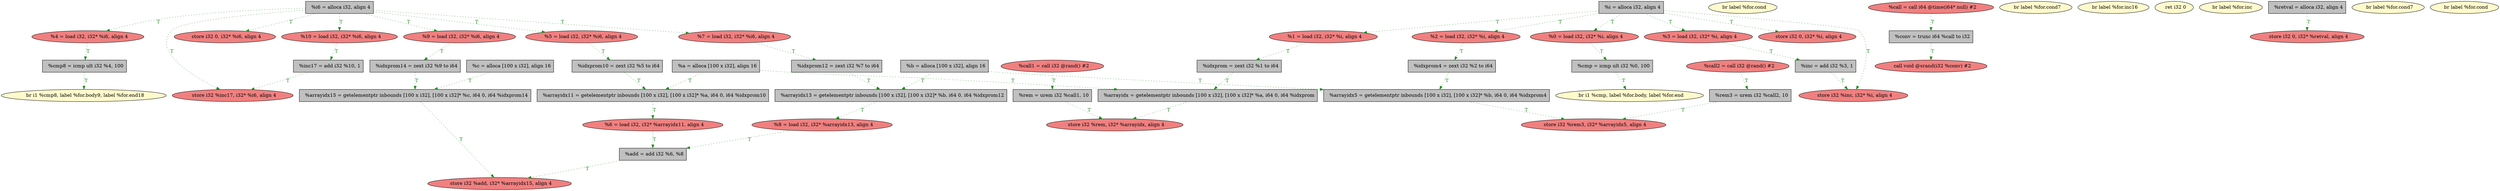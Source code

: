 
digraph G {


node55 [fillcolor=grey,label="  %cmp8 = icmp ult i32 %4, 100",shape=rectangle,style=filled ]
node54 [fillcolor=lightcoral,label="  %4 = load i32, i32* %i6, align 4",shape=ellipse,style=filled ]
node51 [fillcolor=grey,label="  %idxprom4 = zext i32 %2 to i64",shape=rectangle,style=filled ]
node48 [fillcolor=lightcoral,label="  %8 = load i32, i32* %arrayidx13, align 4",shape=ellipse,style=filled ]
node44 [fillcolor=grey,label="  %arrayidx = getelementptr inbounds [100 x i32], [100 x i32]* %a, i64 0, i64 %idxprom",shape=rectangle,style=filled ]
node43 [fillcolor=grey,label="  %cmp = icmp ult i32 %0, 100",shape=rectangle,style=filled ]
node45 [fillcolor=lightcoral,label="  store i32 %rem, i32* %arrayidx, align 4",shape=ellipse,style=filled ]
node42 [fillcolor=grey,label="  %idxprom = zext i32 %1 to i64",shape=rectangle,style=filled ]
node39 [fillcolor=lightcoral,label="  %2 = load i32, i32* %i, align 4",shape=ellipse,style=filled ]
node37 [fillcolor=grey,label="  %c = alloca [100 x i32], align 16",shape=rectangle,style=filled ]
node9 [fillcolor=grey,label="  %inc17 = add i32 %10, 1",shape=rectangle,style=filled ]
node52 [fillcolor=lemonchiffon,label="  br label %for.cond",shape=ellipse,style=filled ]
node36 [fillcolor=lightcoral,label="  %9 = load i32, i32* %i6, align 4",shape=ellipse,style=filled ]
node23 [fillcolor=grey,label="  %inc = add i32 %3, 1",shape=rectangle,style=filled ]
node7 [fillcolor=lightcoral,label="  %6 = load i32, i32* %arrayidx11, align 4",shape=ellipse,style=filled ]
node6 [fillcolor=grey,label="  %arrayidx13 = getelementptr inbounds [100 x i32], [100 x i32]* %b, i64 0, i64 %idxprom12",shape=rectangle,style=filled ]
node14 [fillcolor=lightcoral,label="  %7 = load i32, i32* %i6, align 4",shape=ellipse,style=filled ]
node1 [fillcolor=lightcoral,label="  store i32 %inc17, i32* %i6, align 4",shape=ellipse,style=filled ]
node13 [fillcolor=lemonchiffon,label="  br i1 %cmp, label %for.body, label %for.end",shape=ellipse,style=filled ]
node41 [fillcolor=lightcoral,label="  %call = call i64 @time(i64* null) #2",shape=ellipse,style=filled ]
node12 [fillcolor=lightcoral,label="  %0 = load i32, i32* %i, align 4",shape=ellipse,style=filled ]
node40 [fillcolor=grey,label="  %i6 = alloca i32, align 4",shape=rectangle,style=filled ]
node32 [fillcolor=lemonchiffon,label="  br label %for.cond7",shape=ellipse,style=filled ]
node3 [fillcolor=grey,label="  %idxprom14 = zext i32 %9 to i64",shape=rectangle,style=filled ]
node5 [fillcolor=lemonchiffon,label="  br label %for.inc16",shape=ellipse,style=filled ]
node11 [fillcolor=lemonchiffon,label="  br i1 %cmp8, label %for.body9, label %for.end18",shape=ellipse,style=filled ]
node24 [fillcolor=grey,label="  %a = alloca [100 x i32], align 16",shape=rectangle,style=filled ]
node49 [fillcolor=lightcoral,label="  store i32 %rem3, i32* %arrayidx5, align 4",shape=ellipse,style=filled ]
node0 [fillcolor=lemonchiffon,label="  ret i32 0",shape=ellipse,style=filled ]
node15 [fillcolor=lightcoral,label="  %3 = load i32, i32* %i, align 4",shape=ellipse,style=filled ]
node47 [fillcolor=lightcoral,label="  %call2 = call i32 @rand() #2",shape=ellipse,style=filled ]
node8 [fillcolor=grey,label="  %arrayidx11 = getelementptr inbounds [100 x i32], [100 x i32]* %a, i64 0, i64 %idxprom10",shape=rectangle,style=filled ]
node16 [fillcolor=lightcoral,label="  store i32 0, i32* %i, align 4",shape=ellipse,style=filled ]
node27 [fillcolor=lemonchiffon,label="  br label %for.inc",shape=ellipse,style=filled ]
node17 [fillcolor=grey,label="  %rem3 = urem i32 %call2, 10",shape=rectangle,style=filled ]
node31 [fillcolor=lightcoral,label="  %1 = load i32, i32* %i, align 4",shape=ellipse,style=filled ]
node18 [fillcolor=lightcoral,label="  store i32 %inc, i32* %i, align 4",shape=ellipse,style=filled ]
node4 [fillcolor=grey,label="  %add = add i32 %6, %8",shape=rectangle,style=filled ]
node19 [fillcolor=lightcoral,label="  store i32 0, i32* %i6, align 4",shape=ellipse,style=filled ]
node26 [fillcolor=grey,label="  %idxprom12 = zext i32 %7 to i64",shape=rectangle,style=filled ]
node20 [fillcolor=grey,label="  %conv = trunc i64 %call to i32",shape=rectangle,style=filled ]
node29 [fillcolor=grey,label="  %retval = alloca i32, align 4",shape=rectangle,style=filled ]
node21 [fillcolor=lemonchiffon,label="  br label %for.cond7",shape=ellipse,style=filled ]
node35 [fillcolor=grey,label="  %rem = urem i32 %call1, 10",shape=rectangle,style=filled ]
node50 [fillcolor=grey,label="  %b = alloca [100 x i32], align 16",shape=rectangle,style=filled ]
node22 [fillcolor=lightcoral,label="  store i32 0, i32* %retval, align 4",shape=ellipse,style=filled ]
node53 [fillcolor=grey,label="  %arrayidx5 = getelementptr inbounds [100 x i32], [100 x i32]* %b, i64 0, i64 %idxprom4",shape=rectangle,style=filled ]
node38 [fillcolor=grey,label="  %i = alloca i32, align 4",shape=rectangle,style=filled ]
node33 [fillcolor=lightcoral,label="  call void @srand(i32 %conv) #2",shape=ellipse,style=filled ]
node2 [fillcolor=lightcoral,label="  store i32 %add, i32* %arrayidx15, align 4",shape=ellipse,style=filled ]
node25 [fillcolor=lemonchiffon,label="  br label %for.cond",shape=ellipse,style=filled ]
node28 [fillcolor=grey,label="  %arrayidx15 = getelementptr inbounds [100 x i32], [100 x i32]* %c, i64 0, i64 %idxprom14",shape=rectangle,style=filled ]
node30 [fillcolor=grey,label="  %idxprom10 = zext i32 %5 to i64",shape=rectangle,style=filled ]
node46 [fillcolor=lightcoral,label="  %10 = load i32, i32* %i6, align 4",shape=ellipse,style=filled ]
node10 [fillcolor=lightcoral,label="  %5 = load i32, i32* %i6, align 4",shape=ellipse,style=filled ]
node34 [fillcolor=lightcoral,label="  %call1 = call i32 @rand() #2",shape=ellipse,style=filled ]

node54->node55 [style=dotted,color=forestgreen,label="T",fontcolor=forestgreen ]
node53->node49 [style=dotted,color=forestgreen,label="T",fontcolor=forestgreen ]
node38->node18 [style=dotted,color=forestgreen,label="T",fontcolor=forestgreen ]
node51->node53 [style=dotted,color=forestgreen,label="T",fontcolor=forestgreen ]
node42->node44 [style=dotted,color=forestgreen,label="T",fontcolor=forestgreen ]
node4->node2 [style=dotted,color=forestgreen,label="T",fontcolor=forestgreen ]
node15->node23 [style=dotted,color=forestgreen,label="T",fontcolor=forestgreen ]
node12->node43 [style=dotted,color=forestgreen,label="T",fontcolor=forestgreen ]
node40->node36 [style=dotted,color=forestgreen,label="T",fontcolor=forestgreen ]
node7->node4 [style=dotted,color=forestgreen,label="T",fontcolor=forestgreen ]
node31->node42 [style=dotted,color=forestgreen,label="T",fontcolor=forestgreen ]
node38->node12 [style=dotted,color=forestgreen,label="T",fontcolor=forestgreen ]
node40->node14 [style=dotted,color=forestgreen,label="T",fontcolor=forestgreen ]
node24->node8 [style=dotted,color=forestgreen,label="T",fontcolor=forestgreen ]
node46->node9 [style=dotted,color=forestgreen,label="T",fontcolor=forestgreen ]
node14->node26 [style=dotted,color=forestgreen,label="T",fontcolor=forestgreen ]
node35->node45 [style=dotted,color=forestgreen,label="T",fontcolor=forestgreen ]
node9->node1 [style=dotted,color=forestgreen,label="T",fontcolor=forestgreen ]
node41->node20 [style=dotted,color=forestgreen,label="T",fontcolor=forestgreen ]
node48->node4 [style=dotted,color=forestgreen,label="T",fontcolor=forestgreen ]
node23->node18 [style=dotted,color=forestgreen,label="T",fontcolor=forestgreen ]
node50->node6 [style=dotted,color=forestgreen,label="T",fontcolor=forestgreen ]
node26->node6 [style=dotted,color=forestgreen,label="T",fontcolor=forestgreen ]
node8->node7 [style=dotted,color=forestgreen,label="T",fontcolor=forestgreen ]
node40->node19 [style=dotted,color=forestgreen,label="T",fontcolor=forestgreen ]
node38->node39 [style=dotted,color=forestgreen,label="T",fontcolor=forestgreen ]
node40->node1 [style=dotted,color=forestgreen,label="T",fontcolor=forestgreen ]
node37->node28 [style=dotted,color=forestgreen,label="T",fontcolor=forestgreen ]
node36->node3 [style=dotted,color=forestgreen,label="T",fontcolor=forestgreen ]
node43->node13 [style=dotted,color=forestgreen,label="T",fontcolor=forestgreen ]
node10->node30 [style=dotted,color=forestgreen,label="T",fontcolor=forestgreen ]
node28->node2 [style=dotted,color=forestgreen,label="T",fontcolor=forestgreen ]
node38->node15 [style=dotted,color=forestgreen,label="T",fontcolor=forestgreen ]
node40->node10 [style=dotted,color=forestgreen,label="T",fontcolor=forestgreen ]
node29->node22 [style=dotted,color=forestgreen,label="T",fontcolor=forestgreen ]
node30->node8 [style=dotted,color=forestgreen,label="T",fontcolor=forestgreen ]
node17->node49 [style=dotted,color=forestgreen,label="T",fontcolor=forestgreen ]
node38->node16 [style=dotted,color=forestgreen,label="T",fontcolor=forestgreen ]
node44->node45 [style=dotted,color=forestgreen,label="T",fontcolor=forestgreen ]
node24->node44 [style=dotted,color=forestgreen,label="T",fontcolor=forestgreen ]
node34->node35 [style=dotted,color=forestgreen,label="T",fontcolor=forestgreen ]
node50->node53 [style=dotted,color=forestgreen,label="T",fontcolor=forestgreen ]
node39->node51 [style=dotted,color=forestgreen,label="T",fontcolor=forestgreen ]
node40->node46 [style=dotted,color=forestgreen,label="T",fontcolor=forestgreen ]
node20->node33 [style=dotted,color=forestgreen,label="T",fontcolor=forestgreen ]
node47->node17 [style=dotted,color=forestgreen,label="T",fontcolor=forestgreen ]
node38->node31 [style=dotted,color=forestgreen,label="T",fontcolor=forestgreen ]
node55->node11 [style=dotted,color=forestgreen,label="T",fontcolor=forestgreen ]
node40->node54 [style=dotted,color=forestgreen,label="T",fontcolor=forestgreen ]
node3->node28 [style=dotted,color=forestgreen,label="T",fontcolor=forestgreen ]
node6->node48 [style=dotted,color=forestgreen,label="T",fontcolor=forestgreen ]


}
